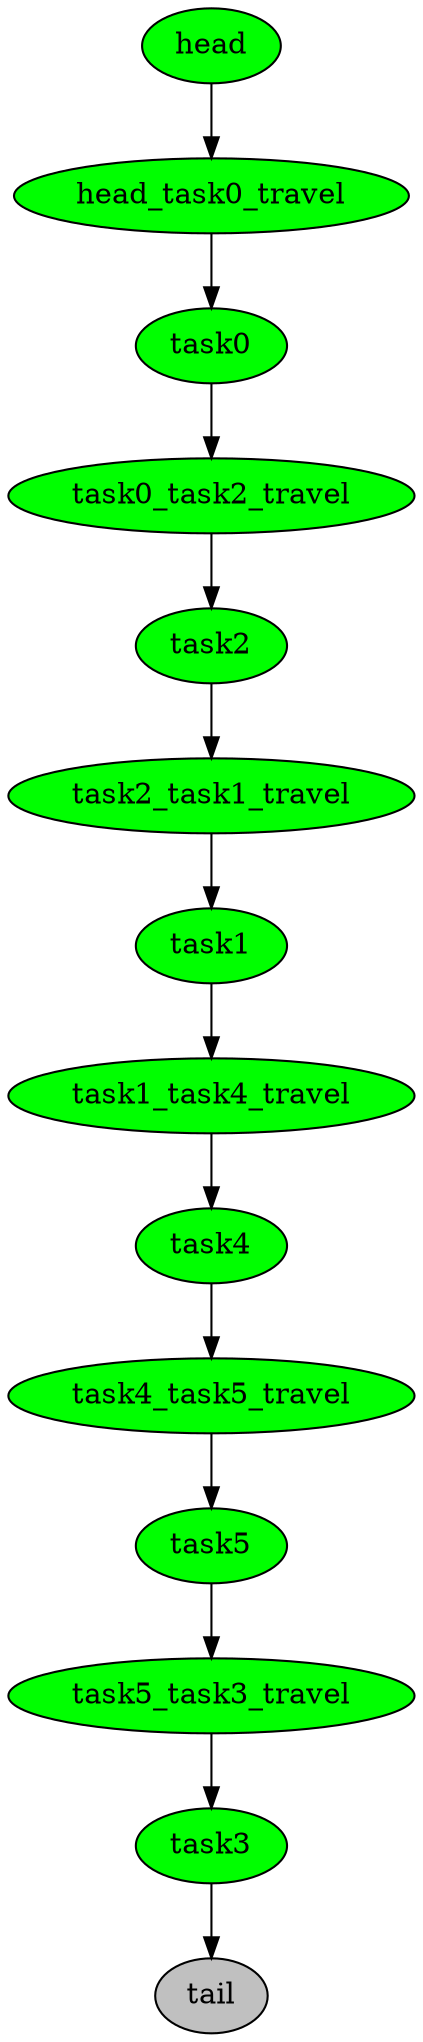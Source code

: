 digraph timeline {
head[label="head",style=filled,fillcolor=green,fontcolor=black];
head_task0_travel[label="head_task0_travel",style=filled,fillcolor=green,fontcolor=black];
task0[label="task0",style=filled,fillcolor=green,fontcolor=black];
task0_task2_travel[label="task0_task2_travel",style=filled,fillcolor=green,fontcolor=black];
task2[label="task2",style=filled,fillcolor=green,fontcolor=black];
task2_task1_travel[label="task2_task1_travel",style=filled,fillcolor=green,fontcolor=black];
task1[label="task1",style=filled,fillcolor=green,fontcolor=black];
task1_task4_travel[label="task1_task4_travel",style=filled,fillcolor=green,fontcolor=black];
task4[label="task4",style=filled,fillcolor=green,fontcolor=black];
task4_task5_travel[label="task4_task5_travel",style=filled,fillcolor=green,fontcolor=black];
task5[label="task5",style=filled,fillcolor=green,fontcolor=black];
task5_task3_travel[label="task5_task3_travel",style=filled,fillcolor=green,fontcolor=black];
task3[label="task3",style=filled,fillcolor=green,fontcolor=black];
tail[label="tail",style=filled,fillcolor=gray,fontcolor=black];
"head"->"head_task0_travel"[color=black];
"head_task0_travel"->"task0"[color=black];
"task0"->"task0_task2_travel"[color=black];
"task0_task2_travel"->"task2"[color=black];
"task2"->"task2_task1_travel"[color=black];
"task2_task1_travel"->"task1"[color=black];
"task1"->"task1_task4_travel"[color=black];
"task1_task4_travel"->"task4"[color=black];
"task4"->"task4_task5_travel"[color=black];
"task4_task5_travel"->"task5"[color=black];
"task5"->"task5_task3_travel"[color=black];
"task5_task3_travel"->"task3"[color=black];
"task3"->"tail"[color=black];
}

